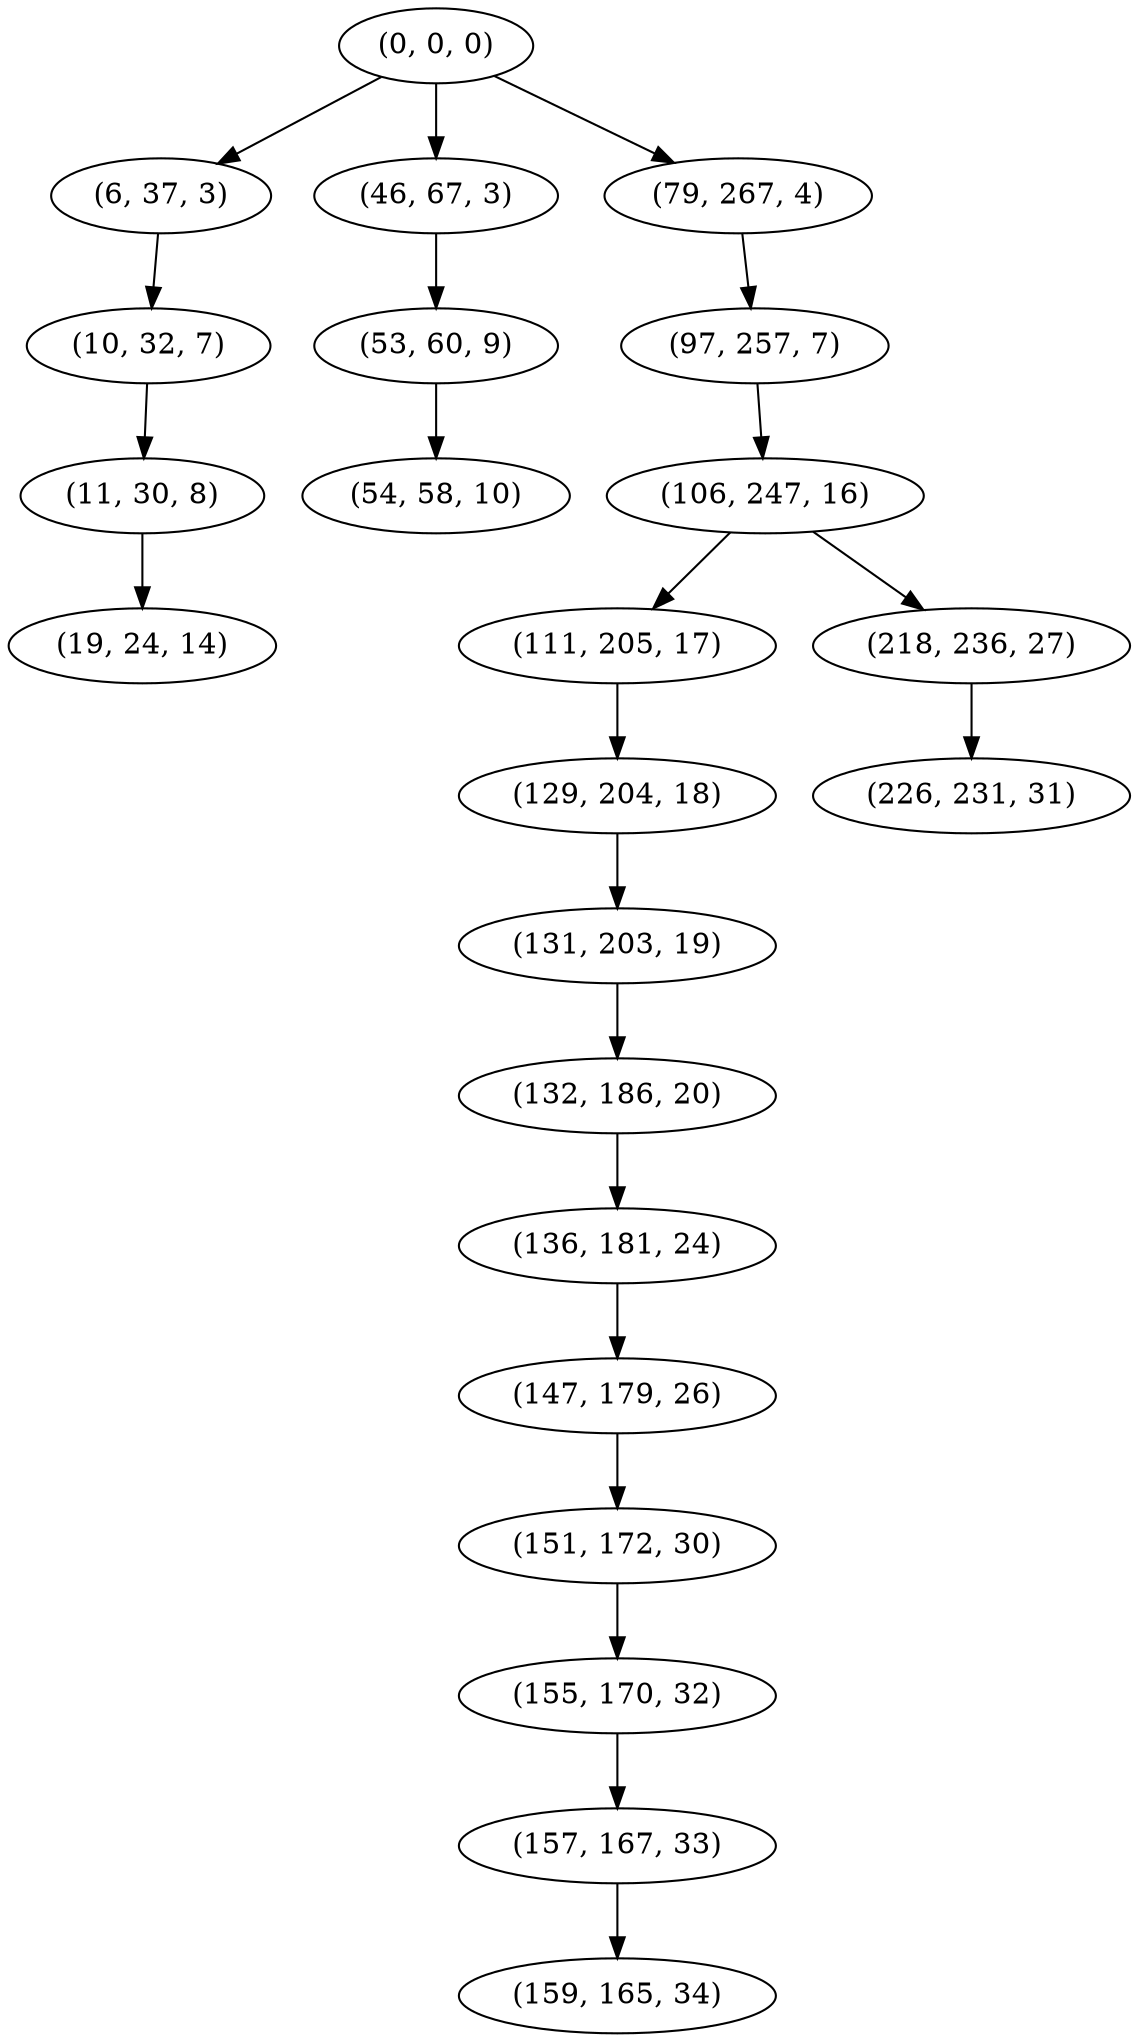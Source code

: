 digraph tree {
    "(0, 0, 0)";
    "(6, 37, 3)";
    "(10, 32, 7)";
    "(11, 30, 8)";
    "(19, 24, 14)";
    "(46, 67, 3)";
    "(53, 60, 9)";
    "(54, 58, 10)";
    "(79, 267, 4)";
    "(97, 257, 7)";
    "(106, 247, 16)";
    "(111, 205, 17)";
    "(129, 204, 18)";
    "(131, 203, 19)";
    "(132, 186, 20)";
    "(136, 181, 24)";
    "(147, 179, 26)";
    "(151, 172, 30)";
    "(155, 170, 32)";
    "(157, 167, 33)";
    "(159, 165, 34)";
    "(218, 236, 27)";
    "(226, 231, 31)";
    "(0, 0, 0)" -> "(6, 37, 3)";
    "(0, 0, 0)" -> "(46, 67, 3)";
    "(0, 0, 0)" -> "(79, 267, 4)";
    "(6, 37, 3)" -> "(10, 32, 7)";
    "(10, 32, 7)" -> "(11, 30, 8)";
    "(11, 30, 8)" -> "(19, 24, 14)";
    "(46, 67, 3)" -> "(53, 60, 9)";
    "(53, 60, 9)" -> "(54, 58, 10)";
    "(79, 267, 4)" -> "(97, 257, 7)";
    "(97, 257, 7)" -> "(106, 247, 16)";
    "(106, 247, 16)" -> "(111, 205, 17)";
    "(106, 247, 16)" -> "(218, 236, 27)";
    "(111, 205, 17)" -> "(129, 204, 18)";
    "(129, 204, 18)" -> "(131, 203, 19)";
    "(131, 203, 19)" -> "(132, 186, 20)";
    "(132, 186, 20)" -> "(136, 181, 24)";
    "(136, 181, 24)" -> "(147, 179, 26)";
    "(147, 179, 26)" -> "(151, 172, 30)";
    "(151, 172, 30)" -> "(155, 170, 32)";
    "(155, 170, 32)" -> "(157, 167, 33)";
    "(157, 167, 33)" -> "(159, 165, 34)";
    "(218, 236, 27)" -> "(226, 231, 31)";
}

